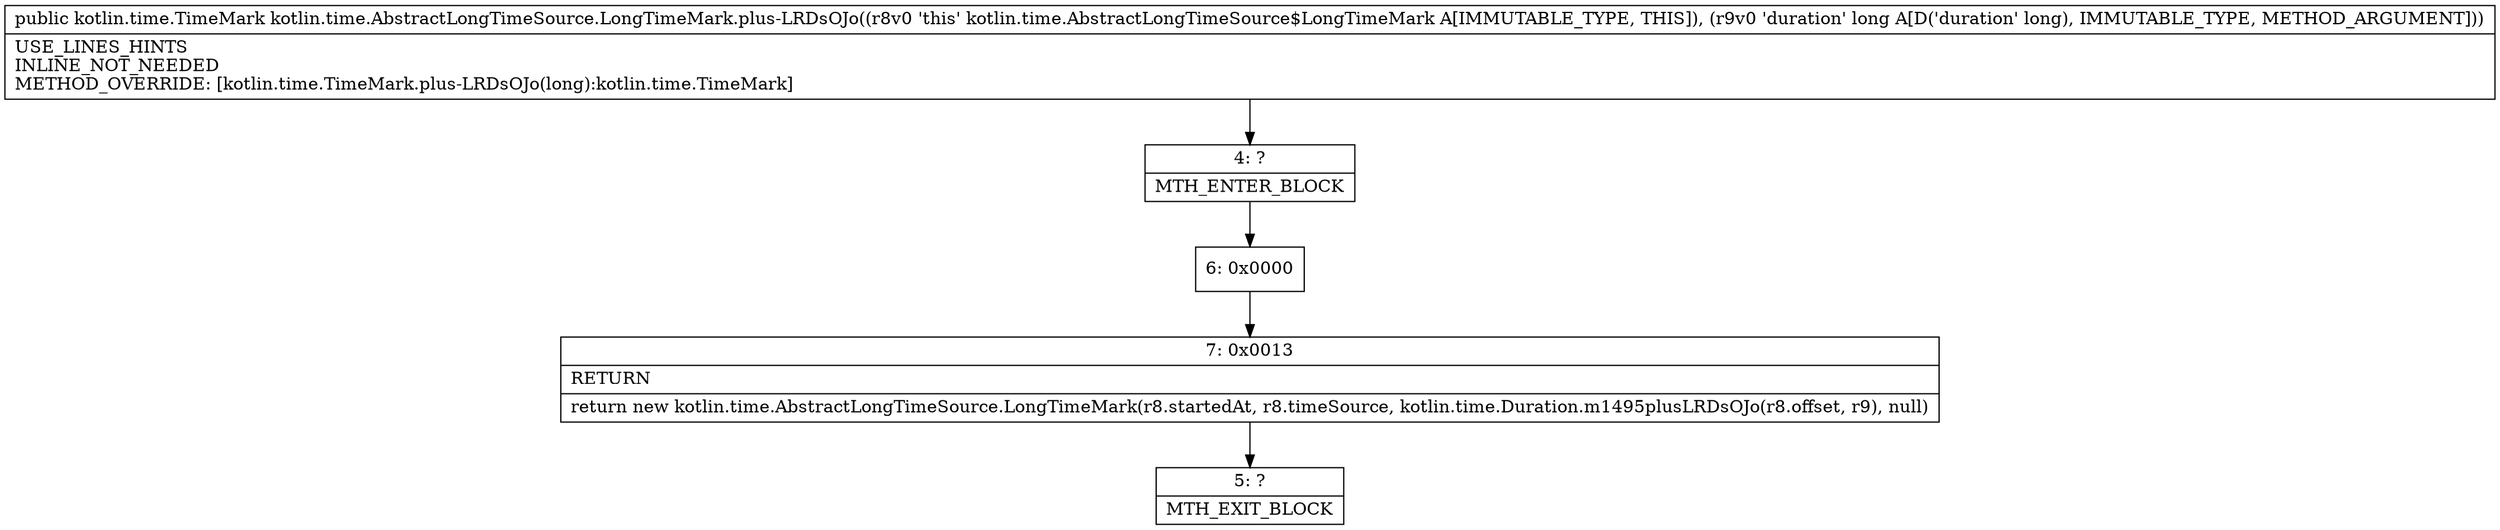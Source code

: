digraph "CFG forkotlin.time.AbstractLongTimeSource.LongTimeMark.plus\-LRDsOJo(J)Lkotlin\/time\/TimeMark;" {
Node_4 [shape=record,label="{4\:\ ?|MTH_ENTER_BLOCK\l}"];
Node_6 [shape=record,label="{6\:\ 0x0000}"];
Node_7 [shape=record,label="{7\:\ 0x0013|RETURN\l|return new kotlin.time.AbstractLongTimeSource.LongTimeMark(r8.startedAt, r8.timeSource, kotlin.time.Duration.m1495plusLRDsOJo(r8.offset, r9), null)\l}"];
Node_5 [shape=record,label="{5\:\ ?|MTH_EXIT_BLOCK\l}"];
MethodNode[shape=record,label="{public kotlin.time.TimeMark kotlin.time.AbstractLongTimeSource.LongTimeMark.plus\-LRDsOJo((r8v0 'this' kotlin.time.AbstractLongTimeSource$LongTimeMark A[IMMUTABLE_TYPE, THIS]), (r9v0 'duration' long A[D('duration' long), IMMUTABLE_TYPE, METHOD_ARGUMENT]))  | USE_LINES_HINTS\lINLINE_NOT_NEEDED\lMETHOD_OVERRIDE: [kotlin.time.TimeMark.plus\-LRDsOJo(long):kotlin.time.TimeMark]\l}"];
MethodNode -> Node_4;Node_4 -> Node_6;
Node_6 -> Node_7;
Node_7 -> Node_5;
}

